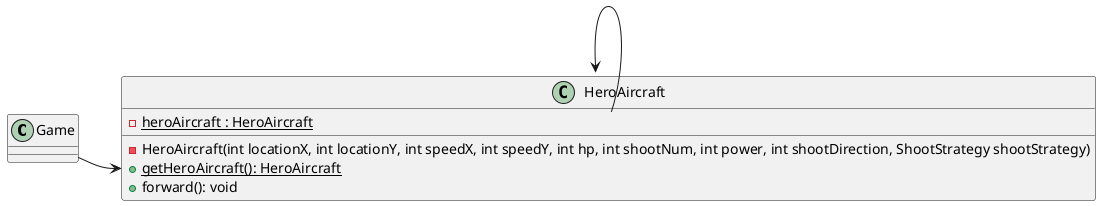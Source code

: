 @startuml
'https://plantuml.com/class-diagram

class Game {

}

class HeroAircraft {
    - {static} heroAircraft : HeroAircraft

    - HeroAircraft(int locationX, int locationY, int speedX, int speedY, int hp, int shootNum, int power, int shootDirection, ShootStrategy shootStrategy)
    + {static} getHeroAircraft(): HeroAircraft
    + forward(): void
}

HeroAircraft::heroAircraft --> HeroAircraft

Game -right-> HeroAircraft::getHeroAircraft

@enduml